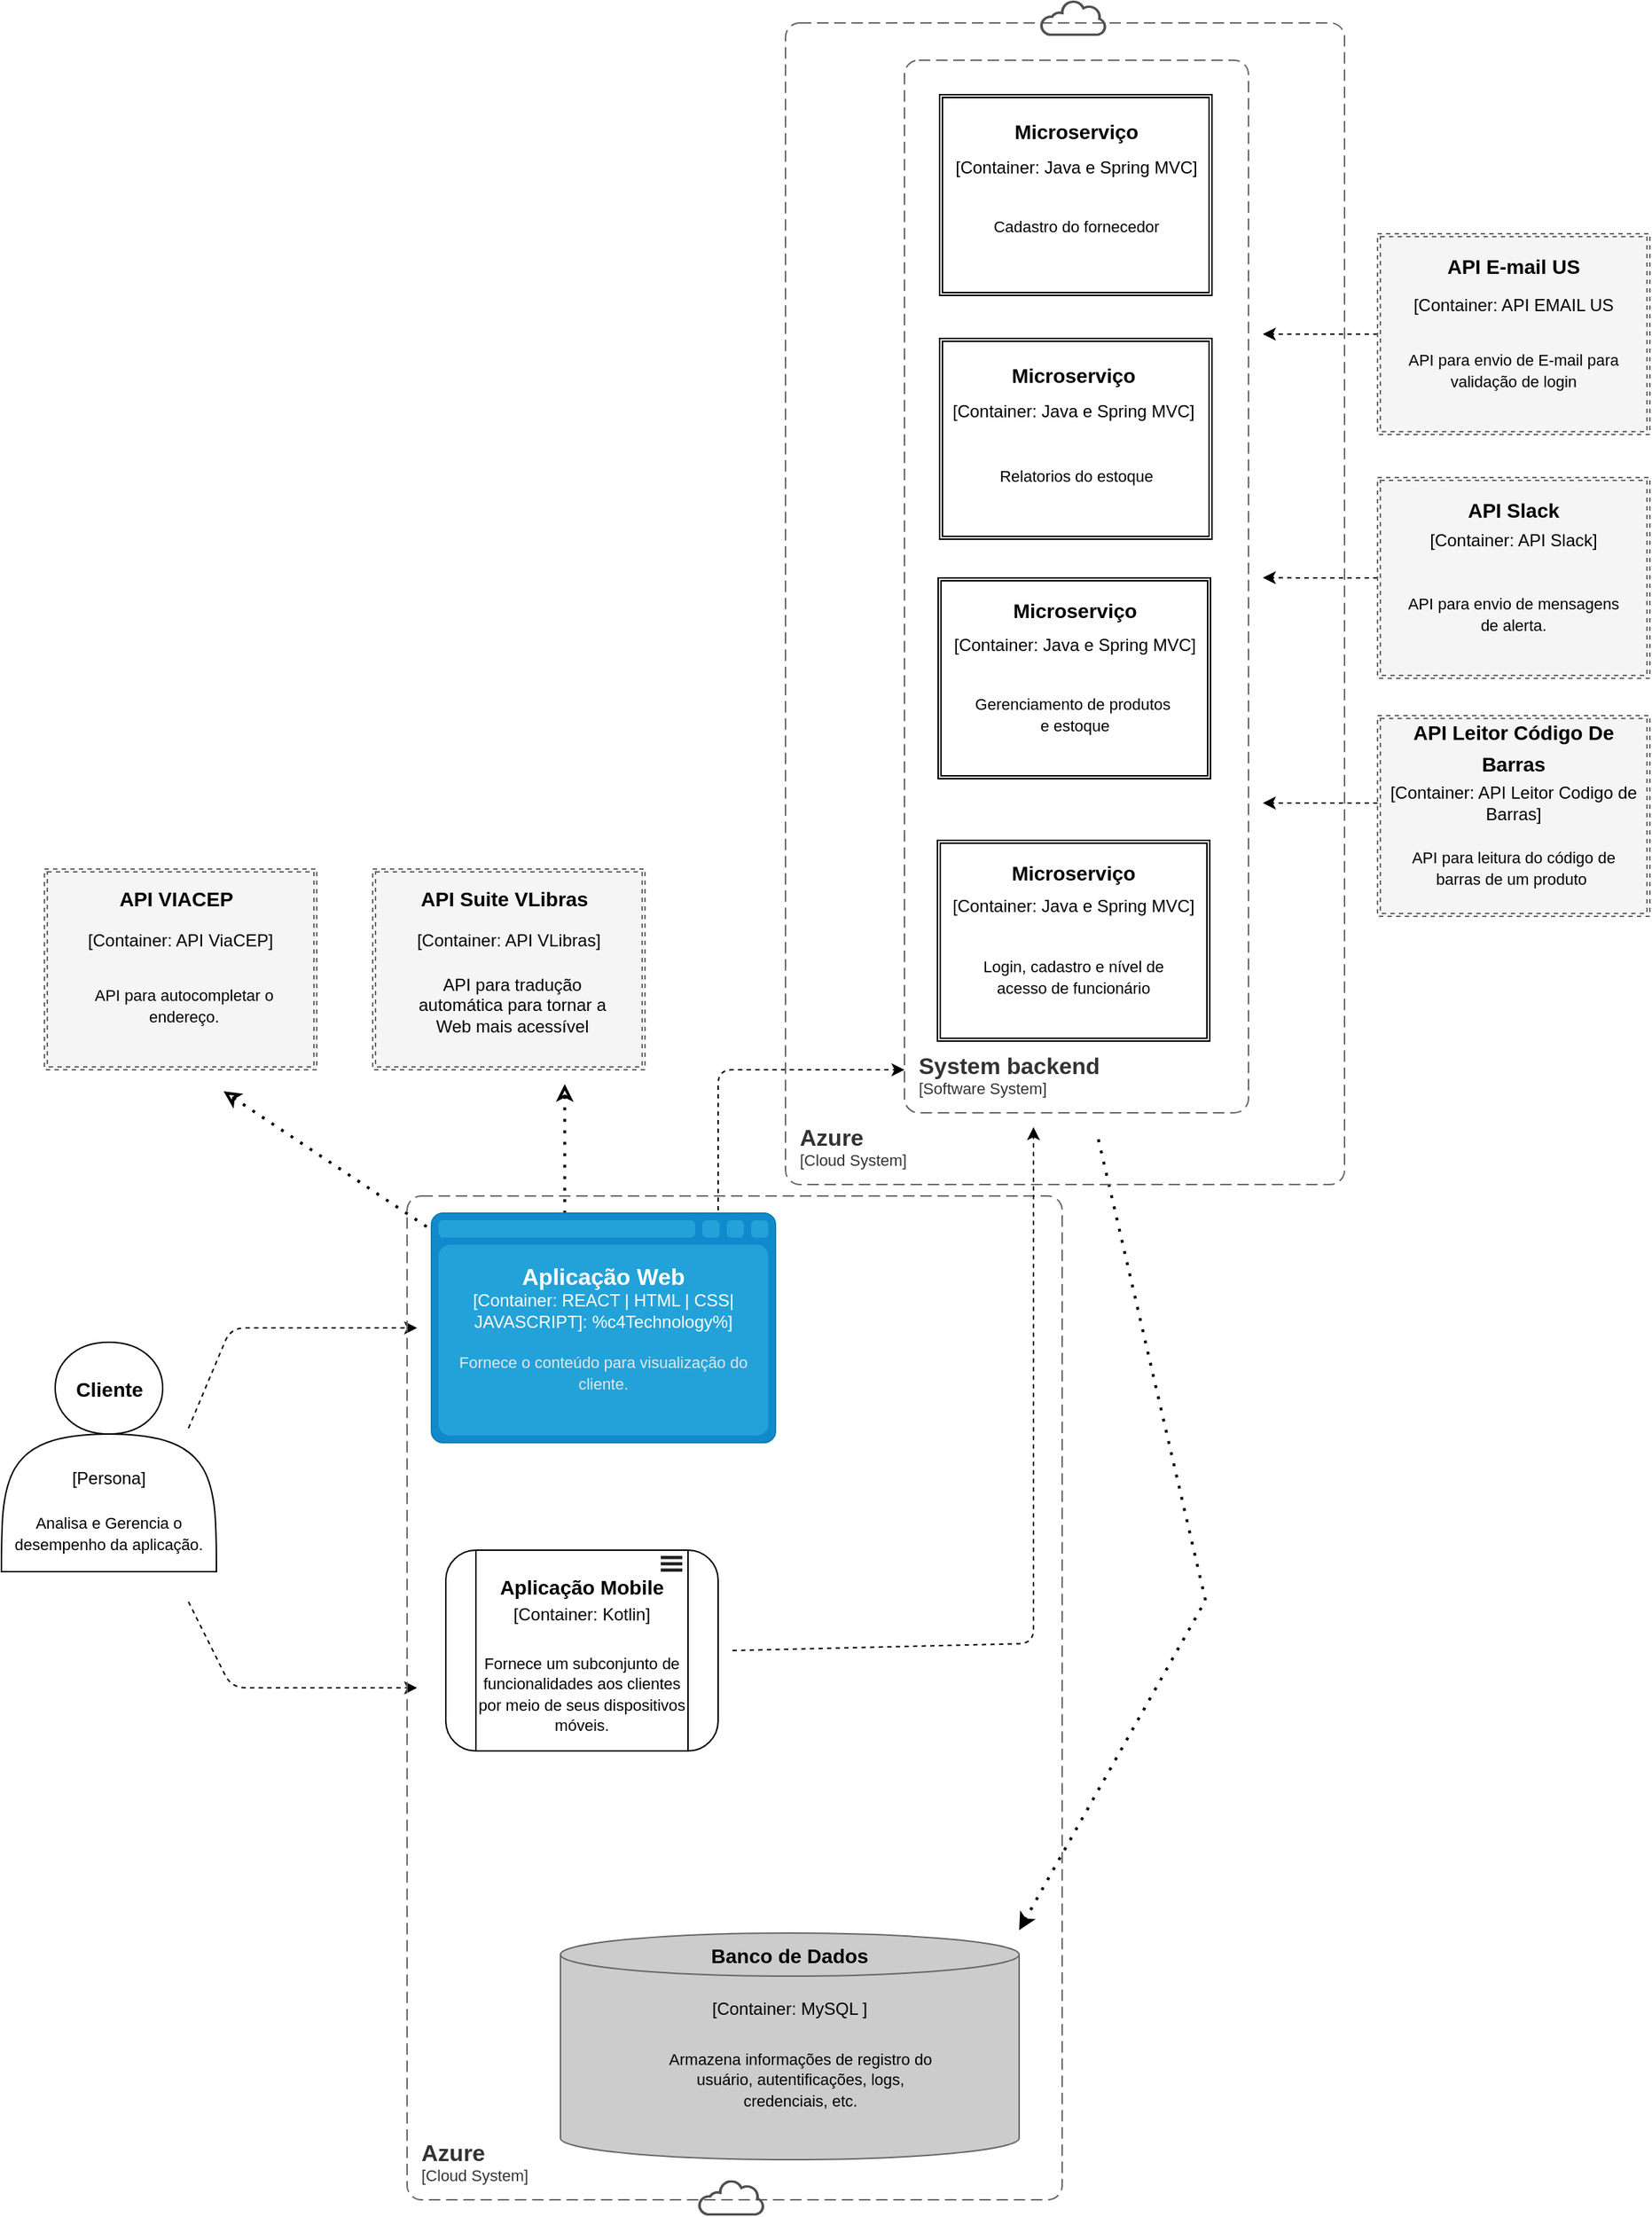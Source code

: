 <mxfile version="23.1.5" type="device">
  <diagram name="Page-1" id="9c096ad6-e400-ecc8-3e38-643d2caac077">
    <mxGraphModel dx="1594" dy="2184" grid="1" gridSize="10" guides="1" tooltips="1" connect="1" arrows="1" fold="1" page="1" pageScale="1.5" pageWidth="1169" pageHeight="826" background="none" math="0" shadow="0">
      <root>
        <mxCell id="0" style=";html=1;" />
        <mxCell id="1" style=";html=1;" parent="0" />
        <mxCell id="3TcSFifbMM4Q867GuQ4c-19" value="" style="shape=ext;double=1;rounded=0;whiteSpace=wrap;html=1;" vertex="1" parent="1">
          <mxGeometry x="724.5" y="-530" width="190" height="140" as="geometry" />
        </mxCell>
        <mxCell id="W3ftcsQW7J99zag8JeNF-3" value="" style="shape=process;whiteSpace=wrap;html=1;backgroundOutline=1;rounded=1;" parent="1" vertex="1">
          <mxGeometry x="380" y="315" width="190" height="140" as="geometry" />
        </mxCell>
        <mxCell id="W3ftcsQW7J99zag8JeNF-9" value="&lt;font style=&quot;font-size: 11px;&quot;&gt;Fornece um subconjunto de funcionalidades aos clientes por meio de seus dispositivos móveis.&lt;/font&gt;" style="text;html=1;align=center;verticalAlign=middle;whiteSpace=wrap;rounded=0;" parent="1" vertex="1">
          <mxGeometry x="400" y="385" width="150" height="60" as="geometry" />
        </mxCell>
        <mxCell id="W3ftcsQW7J99zag8JeNF-10" value="&lt;h2&gt;&lt;font style=&quot;font-size: 14px;&quot;&gt;&lt;b&gt;Aplicação Mobile&lt;/b&gt;&lt;/font&gt;&lt;/h2&gt;" style="text;html=1;align=center;verticalAlign=middle;whiteSpace=wrap;rounded=0;" parent="1" vertex="1">
          <mxGeometry x="380" y="325" width="190" height="30" as="geometry" />
        </mxCell>
        <mxCell id="W3ftcsQW7J99zag8JeNF-11" value="[Container: Kotlin]" style="text;html=1;align=center;verticalAlign=middle;whiteSpace=wrap;rounded=0;" parent="1" vertex="1">
          <mxGeometry x="380" y="345" width="190" height="30" as="geometry" />
        </mxCell>
        <mxCell id="W3ftcsQW7J99zag8JeNF-12" value="" style="shape=cylinder3;whiteSpace=wrap;html=1;boundedLbl=1;backgroundOutline=1;size=15;fillColor=#CCCCCC;fontColor=#333333;strokeColor=#666666;" parent="1" vertex="1">
          <mxGeometry x="460" y="582" width="320" height="158" as="geometry" />
        </mxCell>
        <mxCell id="W3ftcsQW7J99zag8JeNF-13" value="&lt;h2&gt;&lt;span style=&quot;font-size: 14px;&quot;&gt;Banco de Dados&lt;/span&gt;&lt;/h2&gt;" style="text;html=1;align=center;verticalAlign=middle;whiteSpace=wrap;rounded=0;" parent="1" vertex="1">
          <mxGeometry x="525" y="582" width="190" height="30" as="geometry" />
        </mxCell>
        <mxCell id="W3ftcsQW7J99zag8JeNF-14" value="[Container: MySQL ]" style="text;html=1;align=center;verticalAlign=middle;whiteSpace=wrap;rounded=0;" parent="1" vertex="1">
          <mxGeometry x="525" y="620" width="190" height="30" as="geometry" />
        </mxCell>
        <mxCell id="W3ftcsQW7J99zag8JeNF-16" value="&lt;font style=&quot;font-size: 11px;&quot;&gt;Armazena informações de registro do usuário, autentificações, logs, credenciais, etc.&lt;/font&gt;" style="text;html=1;align=center;verticalAlign=middle;whiteSpace=wrap;rounded=0;" parent="1" vertex="1">
          <mxGeometry x="525" y="650" width="204.5" height="67" as="geometry" />
        </mxCell>
        <mxCell id="W3ftcsQW7J99zag8JeNF-17" value="" style="shape=ext;double=1;rounded=0;whiteSpace=wrap;html=1;" parent="1" vertex="1">
          <mxGeometry x="723.5" y="-363" width="190" height="140" as="geometry" />
        </mxCell>
        <mxCell id="W3ftcsQW7J99zag8JeNF-18" value="&lt;h2&gt;&lt;span style=&quot;font-size: 14px;&quot;&gt;Microserviço&lt;/span&gt;&lt;/h2&gt;" style="text;html=1;align=center;verticalAlign=middle;whiteSpace=wrap;rounded=0;" parent="1" vertex="1">
          <mxGeometry x="723.5" y="-356" width="190" height="30" as="geometry" />
        </mxCell>
        <mxCell id="W3ftcsQW7J99zag8JeNF-19" value="[Container: Java e Spring MVC]" style="text;html=1;align=center;verticalAlign=middle;whiteSpace=wrap;rounded=0;" parent="1" vertex="1">
          <mxGeometry x="723.5" y="-331" width="190" height="30" as="geometry" />
        </mxCell>
        <mxCell id="W3ftcsQW7J99zag8JeNF-20" value="&lt;span style=&quot;font-size: 11px;&quot;&gt;Gerenciamento de produtos&amp;nbsp; e estoque&lt;/span&gt;" style="text;html=1;align=center;verticalAlign=middle;whiteSpace=wrap;rounded=0;" parent="1" vertex="1">
          <mxGeometry x="743.5" y="-298" width="150" height="60" as="geometry" />
        </mxCell>
        <mxCell id="W3ftcsQW7J99zag8JeNF-21" value="" style="shape=actor;whiteSpace=wrap;html=1;" parent="1" vertex="1">
          <mxGeometry x="70" y="170" width="150" height="160" as="geometry" />
        </mxCell>
        <mxCell id="W3ftcsQW7J99zag8JeNF-22" value="&lt;h2&gt;&lt;span style=&quot;font-size: 14px;&quot;&gt;Cliente&lt;/span&gt;&lt;/h2&gt;" style="text;html=1;align=center;verticalAlign=middle;whiteSpace=wrap;rounded=0;" parent="1" vertex="1">
          <mxGeometry x="89.5" y="187" width="111" height="30" as="geometry" />
        </mxCell>
        <mxCell id="W3ftcsQW7J99zag8JeNF-23" value="[Persona]" style="text;html=1;align=center;verticalAlign=middle;whiteSpace=wrap;rounded=0;" parent="1" vertex="1">
          <mxGeometry x="70" y="250" width="150" height="30" as="geometry" />
        </mxCell>
        <mxCell id="W3ftcsQW7J99zag8JeNF-24" value="&lt;font style=&quot;font-size: 11px;&quot;&gt;Analisa e Gerencia o desempenho da aplicação.&lt;/font&gt;" style="text;html=1;align=center;verticalAlign=middle;whiteSpace=wrap;rounded=0;" parent="1" vertex="1">
          <mxGeometry x="75" y="280" width="140" height="46" as="geometry" />
        </mxCell>
        <mxCell id="W3ftcsQW7J99zag8JeNF-30" value="" style="endArrow=none;dashed=1;html=1;dashPattern=1 3;strokeWidth=2;rounded=0;startArrow=classic;startFill=1;shadow=0;" parent="1" edge="1">
          <mxGeometry width="50" height="50" relative="1" as="geometry">
            <mxPoint x="780" y="580" as="sourcePoint" />
            <mxPoint x="834" y="23" as="targetPoint" />
            <Array as="points">
              <mxPoint x="910" y="350" />
            </Array>
          </mxGeometry>
        </mxCell>
        <mxCell id="W3ftcsQW7J99zag8JeNF-31" value="" style="endArrow=classic;html=1;rounded=1;exitX=0.704;exitY=-0.063;exitDx=0;exitDy=0;exitPerimeter=0;strokeWidth=1;dashed=1;curved=0;" parent="1" edge="1">
          <mxGeometry width="50" height="50" relative="1" as="geometry">
            <mxPoint x="570" y="90" as="sourcePoint" />
            <mxPoint x="700" y="-20" as="targetPoint" />
            <Array as="points">
              <mxPoint x="570" y="-20" />
            </Array>
          </mxGeometry>
        </mxCell>
        <mxCell id="3TcSFifbMM4Q867GuQ4c-23" style="edgeStyle=orthogonalEdgeStyle;rounded=0;orthogonalLoop=1;jettySize=auto;html=1;exitX=0;exitY=0.5;exitDx=0;exitDy=0;dashed=1;" edge="1" parent="1" source="W3ftcsQW7J99zag8JeNF-33">
          <mxGeometry relative="1" as="geometry">
            <mxPoint x="950" y="-363.143" as="targetPoint" />
          </mxGeometry>
        </mxCell>
        <mxCell id="W3ftcsQW7J99zag8JeNF-33" value="" style="shape=ext;double=1;rounded=0;whiteSpace=wrap;html=1;fillColor=#f5f5f5;fontColor=#333333;strokeColor=#666666;dashed=1;" parent="1" vertex="1">
          <mxGeometry x="1030" y="-433" width="190" height="140" as="geometry" />
        </mxCell>
        <mxCell id="W3ftcsQW7J99zag8JeNF-34" value="&lt;h2&gt;&lt;span style=&quot;font-size: 14px;&quot;&gt;API Slack&lt;/span&gt;&lt;/h2&gt;" style="text;html=1;align=center;verticalAlign=middle;whiteSpace=wrap;rounded=0;" parent="1" vertex="1">
          <mxGeometry x="1030" y="-426" width="190" height="30" as="geometry" />
        </mxCell>
        <mxCell id="W3ftcsQW7J99zag8JeNF-35" value="[Container: API Slack]" style="text;html=1;align=center;verticalAlign=middle;whiteSpace=wrap;rounded=0;" parent="1" vertex="1">
          <mxGeometry x="1030" y="-404" width="190" height="30" as="geometry" />
        </mxCell>
        <mxCell id="W3ftcsQW7J99zag8JeNF-36" value="&lt;font style=&quot;font-size: 11px;&quot;&gt;API para envio de mensagens de alerta.&lt;/font&gt;" style="text;html=1;align=center;verticalAlign=middle;whiteSpace=wrap;rounded=0;" parent="1" vertex="1">
          <mxGeometry x="1050" y="-368" width="150" height="60" as="geometry" />
        </mxCell>
        <mxCell id="W3ftcsQW7J99zag8JeNF-38" value="" style="shape=ext;double=1;rounded=0;whiteSpace=wrap;html=1;fillColor=#f5f5f5;fontColor=#333333;strokeColor=#666666;dashed=1;" parent="1" vertex="1">
          <mxGeometry x="100" y="-160" width="190" height="140" as="geometry" />
        </mxCell>
        <mxCell id="W3ftcsQW7J99zag8JeNF-39" value="&lt;h2&gt;&lt;span style=&quot;font-size: 14px;&quot;&gt;API VIACEP&lt;/span&gt;&lt;/h2&gt;" style="text;html=1;align=center;verticalAlign=middle;whiteSpace=wrap;rounded=0;" parent="1" vertex="1">
          <mxGeometry x="97" y="-155" width="190" height="30" as="geometry" />
        </mxCell>
        <mxCell id="W3ftcsQW7J99zag8JeNF-40" value="[Container: API ViaCEP]" style="text;html=1;align=center;verticalAlign=middle;whiteSpace=wrap;rounded=0;" parent="1" vertex="1">
          <mxGeometry x="100" y="-125" width="190" height="30" as="geometry" />
        </mxCell>
        <mxCell id="W3ftcsQW7J99zag8JeNF-41" value="&lt;font style=&quot;font-size: 11px;&quot;&gt;API para autocompletar o endereço.&lt;/font&gt;" style="text;html=1;align=center;verticalAlign=middle;whiteSpace=wrap;rounded=0;" parent="1" vertex="1">
          <mxGeometry x="120" y="-95" width="155" height="60" as="geometry" />
        </mxCell>
        <mxCell id="W3ftcsQW7J99zag8JeNF-42" value="" style="endArrow=none;dashed=1;html=1;dashPattern=1 3;strokeWidth=2;rounded=0;startArrow=classic;startFill=0;" parent="1" edge="1">
          <mxGeometry width="50" height="50" relative="1" as="geometry">
            <mxPoint x="463" y="-10" as="sourcePoint" />
            <mxPoint x="463" y="80" as="targetPoint" />
          </mxGeometry>
        </mxCell>
        <mxCell id="AeS9dwA34NPiDYMEQ2nZ-5" value="" style="endArrow=classic;html=1;rounded=1;exitX=0.704;exitY=-0.063;exitDx=0;exitDy=0;exitPerimeter=0;strokeWidth=1;dashed=1;curved=0;" parent="1" edge="1">
          <mxGeometry width="50" height="50" relative="1" as="geometry">
            <mxPoint x="200.5" y="230" as="sourcePoint" />
            <mxPoint x="360" y="160" as="targetPoint" />
            <Array as="points">
              <mxPoint x="230" y="160" />
            </Array>
          </mxGeometry>
        </mxCell>
        <mxCell id="AeS9dwA34NPiDYMEQ2nZ-6" value="" style="endArrow=classic;html=1;rounded=1;strokeWidth=1;dashed=1;curved=0;" parent="1" edge="1">
          <mxGeometry width="50" height="50" relative="1" as="geometry">
            <mxPoint x="200.5" y="351" as="sourcePoint" />
            <mxPoint x="360" y="411" as="targetPoint" />
            <Array as="points">
              <mxPoint x="230.5" y="411" />
            </Array>
          </mxGeometry>
        </mxCell>
        <mxCell id="AeS9dwA34NPiDYMEQ2nZ-7" value="" style="shape=ext;double=1;rounded=0;whiteSpace=wrap;html=1;fillColor=#f5f5f5;fontColor=#333333;strokeColor=#666666;dashed=1;" parent="1" vertex="1">
          <mxGeometry x="329" y="-160" width="190" height="140" as="geometry" />
        </mxCell>
        <mxCell id="AeS9dwA34NPiDYMEQ2nZ-8" value="&lt;h2&gt;&lt;span style=&quot;font-size: 14px;&quot;&gt;API Suite VLibras&lt;/span&gt;&lt;/h2&gt;" style="text;html=1;align=center;verticalAlign=middle;whiteSpace=wrap;rounded=0;" parent="1" vertex="1">
          <mxGeometry x="326" y="-155" width="190" height="30" as="geometry" />
        </mxCell>
        <mxCell id="AeS9dwA34NPiDYMEQ2nZ-9" value="[Container: API VLibras]" style="text;html=1;align=center;verticalAlign=middle;whiteSpace=wrap;rounded=0;" parent="1" vertex="1">
          <mxGeometry x="329" y="-125" width="190" height="30" as="geometry" />
        </mxCell>
        <mxCell id="AeS9dwA34NPiDYMEQ2nZ-10" value="API para tradução automática para tornar a Web mais acessível" style="text;html=1;align=center;verticalAlign=middle;whiteSpace=wrap;rounded=0;" parent="1" vertex="1">
          <mxGeometry x="349" y="-95" width="155" height="60" as="geometry" />
        </mxCell>
        <mxCell id="AeS9dwA34NPiDYMEQ2nZ-11" value="" style="shape=ext;double=1;rounded=0;whiteSpace=wrap;html=1;fillColor=#f5f5f5;fontColor=#333333;strokeColor=#666666;dashed=1;" parent="1" vertex="1">
          <mxGeometry x="1030" y="-267" width="190" height="140" as="geometry" />
        </mxCell>
        <mxCell id="AeS9dwA34NPiDYMEQ2nZ-12" value="&lt;h2&gt;&lt;span style=&quot;font-size: 14px;&quot;&gt;API Leitor Código De Barras&lt;/span&gt;&lt;/h2&gt;" style="text;html=1;align=center;verticalAlign=middle;whiteSpace=wrap;rounded=0;" parent="1" vertex="1">
          <mxGeometry x="1030" y="-260" width="190" height="30" as="geometry" />
        </mxCell>
        <mxCell id="3TcSFifbMM4Q867GuQ4c-22" style="edgeStyle=orthogonalEdgeStyle;rounded=0;orthogonalLoop=1;jettySize=auto;html=1;dashed=1;" edge="1" parent="1" source="AeS9dwA34NPiDYMEQ2nZ-13">
          <mxGeometry relative="1" as="geometry">
            <mxPoint x="950" y="-206.0" as="targetPoint" />
          </mxGeometry>
        </mxCell>
        <mxCell id="AeS9dwA34NPiDYMEQ2nZ-13" value="[Container: API Leitor Codigo de Barras]" style="text;html=1;align=center;verticalAlign=middle;whiteSpace=wrap;rounded=0;" parent="1" vertex="1">
          <mxGeometry x="1030" y="-221" width="190" height="30" as="geometry" />
        </mxCell>
        <mxCell id="AeS9dwA34NPiDYMEQ2nZ-14" value="&lt;font style=&quot;font-size: 11px;&quot;&gt;API para leitura do código de barras de um produto&amp;nbsp;&lt;/font&gt;" style="text;html=1;align=center;verticalAlign=middle;whiteSpace=wrap;rounded=0;" parent="1" vertex="1">
          <mxGeometry x="1050" y="-191" width="150" height="60" as="geometry" />
        </mxCell>
        <mxCell id="3TcSFifbMM4Q867GuQ4c-25" style="edgeStyle=orthogonalEdgeStyle;rounded=0;orthogonalLoop=1;jettySize=auto;html=1;exitX=0;exitY=0.5;exitDx=0;exitDy=0;dashed=1;" edge="1" parent="1" source="AeS9dwA34NPiDYMEQ2nZ-15">
          <mxGeometry relative="1" as="geometry">
            <mxPoint x="950" y="-533" as="targetPoint" />
          </mxGeometry>
        </mxCell>
        <mxCell id="AeS9dwA34NPiDYMEQ2nZ-15" value="" style="shape=ext;double=1;rounded=0;whiteSpace=wrap;html=1;fillColor=#f5f5f5;fontColor=#333333;strokeColor=#666666;dashed=1;" parent="1" vertex="1">
          <mxGeometry x="1030" y="-603" width="190" height="140" as="geometry" />
        </mxCell>
        <mxCell id="AeS9dwA34NPiDYMEQ2nZ-16" value="&lt;h2&gt;&lt;span style=&quot;font-size: 14px;&quot;&gt;API E-mail US&lt;/span&gt;&lt;/h2&gt;" style="text;html=1;align=center;verticalAlign=middle;whiteSpace=wrap;rounded=0;" parent="1" vertex="1">
          <mxGeometry x="1030" y="-596" width="190" height="30" as="geometry" />
        </mxCell>
        <mxCell id="AeS9dwA34NPiDYMEQ2nZ-17" value="[Container: API EMAIL US" style="text;html=1;align=center;verticalAlign=middle;whiteSpace=wrap;rounded=0;" parent="1" vertex="1">
          <mxGeometry x="1030" y="-568" width="190" height="30" as="geometry" />
        </mxCell>
        <mxCell id="AeS9dwA34NPiDYMEQ2nZ-18" value="&lt;font style=&quot;font-size: 11px;&quot;&gt;API para envio de E-mail para validação de login&lt;/font&gt;" style="text;html=1;align=center;verticalAlign=middle;whiteSpace=wrap;rounded=0;" parent="1" vertex="1">
          <mxGeometry x="1050" y="-538" width="150" height="60" as="geometry" />
        </mxCell>
        <mxCell id="AeS9dwA34NPiDYMEQ2nZ-22" value="" style="endArrow=none;dashed=1;html=1;dashPattern=1 3;strokeWidth=2;rounded=0;startArrow=classic;startFill=0;" parent="1" edge="1">
          <mxGeometry width="50" height="50" relative="1" as="geometry">
            <mxPoint x="225" y="-5" as="sourcePoint" />
            <mxPoint x="375" y="95" as="targetPoint" />
          </mxGeometry>
        </mxCell>
        <object placeholders="1" c4Name="Azure" c4Type="SystemScopeBoundary" c4Application="Cloud System" label="&lt;font style=&quot;font-size: 16px&quot;&gt;&lt;b&gt;&lt;div style=&quot;text-align: left&quot;&gt;%c4Name%&lt;/div&gt;&lt;/b&gt;&lt;/font&gt;&lt;div style=&quot;text-align: left&quot;&gt;[%c4Application%]&lt;/div&gt;" id="AeS9dwA34NPiDYMEQ2nZ-26">
          <mxCell style="rounded=1;fontSize=11;whiteSpace=wrap;html=1;dashed=1;arcSize=20;fillColor=none;strokeColor=#666666;fontColor=#333333;labelBackgroundColor=none;align=left;verticalAlign=bottom;labelBorderColor=none;spacingTop=0;spacing=10;dashPattern=8 4;metaEdit=1;rotatable=0;perimeter=rectanglePerimeter;noLabel=0;labelPadding=0;allowArrows=0;connectable=0;expand=0;recursiveResize=0;editable=1;pointerEvents=0;absoluteArcSize=1;points=[[0.25,0,0],[0.5,0,0],[0.75,0,0],[1,0.25,0],[1,0.5,0],[1,0.75,0],[0.75,1,0],[0.5,1,0],[0.25,1,0],[0,0.75,0],[0,0.5,0],[0,0.25,0]];" parent="1" vertex="1">
            <mxGeometry x="353" y="68" width="457" height="700" as="geometry" />
          </mxCell>
        </object>
        <object placeholders="1" c4Name="Azure" c4Type="SystemScopeBoundary" c4Application="Cloud System" label="&lt;font style=&quot;font-size: 16px&quot;&gt;&lt;b&gt;&lt;div style=&quot;text-align: left&quot;&gt;%c4Name%&lt;/div&gt;&lt;/b&gt;&lt;/font&gt;&lt;div style=&quot;text-align: left&quot;&gt;[%c4Application%]&lt;/div&gt;" id="AeS9dwA34NPiDYMEQ2nZ-27">
          <mxCell style="rounded=1;fontSize=11;whiteSpace=wrap;html=1;dashed=1;arcSize=20;fillColor=none;strokeColor=#666666;fontColor=#333333;labelBackgroundColor=none;align=left;verticalAlign=bottom;labelBorderColor=none;spacingTop=0;spacing=10;dashPattern=8 4;metaEdit=1;rotatable=0;perimeter=rectanglePerimeter;noLabel=0;labelPadding=0;allowArrows=0;connectable=0;expand=0;recursiveResize=0;editable=1;pointerEvents=0;absoluteArcSize=1;points=[[0.25,0,0],[0.5,0,0],[0.75,0,0],[1,0.25,0],[1,0.5,0],[1,0.75,0],[0.75,1,0],[0.5,1,0],[0.25,1,0],[0,0.75,0],[0,0.5,0],[0,0.25,0]];" parent="1" vertex="1">
            <mxGeometry x="617" y="-750" width="390" height="810" as="geometry" />
          </mxCell>
        </object>
        <mxCell id="3TcSFifbMM4Q867GuQ4c-2" value="" style="sketch=0;pointerEvents=1;shadow=0;dashed=0;html=1;strokeColor=none;fillColor=#505050;labelPosition=center;verticalLabelPosition=bottom;outlineConnect=0;verticalAlign=top;align=center;shape=mxgraph.office.clouds.cloud;" vertex="1" parent="1">
          <mxGeometry x="555.9" y="754" width="47" height="25" as="geometry" />
        </mxCell>
        <object placeholders="1" c4Type="Aplicação Web" c4Container="Container: REACT | HTML | CSS| JAVASCRIPT]" c4Description="Fornece o conteúdo para visualização do cliente." label="&lt;font style=&quot;font-size: 16px&quot;&gt;&lt;b&gt;%c4Type%&lt;/b&gt;&lt;/font&gt;&lt;div&gt;[%c4Container%:&amp;nbsp;%c4Technology%]&lt;/div&gt;&lt;br&gt;&lt;div&gt;&lt;font style=&quot;font-size: 11px&quot;&gt;&lt;font color=&quot;#E6E6E6&quot;&gt;%c4Description%&lt;/font&gt;&lt;/div&gt;" id="3TcSFifbMM4Q867GuQ4c-3">
          <mxCell style="shape=mxgraph.c4.webBrowserContainer2;whiteSpace=wrap;html=1;boundedLbl=1;rounded=0;labelBackgroundColor=none;strokeColor=#118ACD;fillColor=#23A2D9;strokeColor=#118ACD;strokeColor2=#0E7DAD;fontSize=12;fontColor=#ffffff;align=center;metaEdit=1;points=[[0.5,0,0],[1,0.25,0],[1,0.5,0],[1,0.75,0],[0.5,1,0],[0,0.75,0],[0,0.5,0],[0,0.25,0]];resizable=0;" vertex="1" parent="1">
            <mxGeometry x="370" y="80" width="240" height="160" as="geometry" />
          </mxCell>
        </object>
        <mxCell id="3TcSFifbMM4Q867GuQ4c-6" value="" style="shape=ext;double=1;rounded=0;whiteSpace=wrap;html=1;" vertex="1" parent="1">
          <mxGeometry x="723" y="-180" width="190" height="140" as="geometry" />
        </mxCell>
        <mxCell id="3TcSFifbMM4Q867GuQ4c-7" value="&lt;h2&gt;&lt;span style=&quot;font-size: 14px;&quot;&gt;Microserviço&lt;/span&gt;&lt;/h2&gt;" style="text;html=1;align=center;verticalAlign=middle;whiteSpace=wrap;rounded=0;" vertex="1" parent="1">
          <mxGeometry x="723" y="-173" width="190" height="30" as="geometry" />
        </mxCell>
        <mxCell id="3TcSFifbMM4Q867GuQ4c-8" value="[Container: Java e Spring MVC]" style="text;html=1;align=center;verticalAlign=middle;whiteSpace=wrap;rounded=0;" vertex="1" parent="1">
          <mxGeometry x="723" y="-149" width="190" height="30" as="geometry" />
        </mxCell>
        <mxCell id="3TcSFifbMM4Q867GuQ4c-9" value="&lt;span style=&quot;font-size: 11px;&quot;&gt;Login, cadastro e nível de acesso de funcionário&lt;/span&gt;" style="text;html=1;align=center;verticalAlign=middle;whiteSpace=wrap;rounded=0;" vertex="1" parent="1">
          <mxGeometry x="743" y="-115" width="150" height="60" as="geometry" />
        </mxCell>
        <mxCell id="3TcSFifbMM4Q867GuQ4c-10" value="" style="shape=ext;double=1;rounded=0;whiteSpace=wrap;html=1;" vertex="1" parent="1">
          <mxGeometry x="724.5" y="-700" width="190" height="140" as="geometry" />
        </mxCell>
        <mxCell id="3TcSFifbMM4Q867GuQ4c-11" value="&lt;h2&gt;&lt;span style=&quot;font-size: 14px;&quot;&gt;Microserviço&lt;/span&gt;&lt;/h2&gt;" style="text;html=1;align=center;verticalAlign=middle;whiteSpace=wrap;rounded=0;" vertex="1" parent="1">
          <mxGeometry x="723" y="-520" width="190" height="30" as="geometry" />
        </mxCell>
        <mxCell id="3TcSFifbMM4Q867GuQ4c-12" value="[Container: Java e Spring MVC]" style="text;html=1;align=center;verticalAlign=middle;whiteSpace=wrap;rounded=0;" vertex="1" parent="1">
          <mxGeometry x="723" y="-494" width="190" height="30" as="geometry" />
        </mxCell>
        <mxCell id="3TcSFifbMM4Q867GuQ4c-13" value="&lt;span style=&quot;font-size: 11px;&quot;&gt;Relatorios do estoque&lt;/span&gt;" style="text;html=1;align=center;verticalAlign=middle;whiteSpace=wrap;rounded=0;" vertex="1" parent="1">
          <mxGeometry x="744.5" y="-464" width="150" height="60" as="geometry" />
        </mxCell>
        <mxCell id="3TcSFifbMM4Q867GuQ4c-14" value="" style="sketch=0;pointerEvents=1;shadow=0;dashed=0;html=1;strokeColor=none;fillColor=#505050;labelPosition=center;verticalLabelPosition=bottom;outlineConnect=0;verticalAlign=top;align=center;shape=mxgraph.office.clouds.cloud;" vertex="1" parent="1">
          <mxGeometry x="794.5" y="-766" width="47" height="25" as="geometry" />
        </mxCell>
        <mxCell id="3TcSFifbMM4Q867GuQ4c-15" value="&lt;h2&gt;&lt;span style=&quot;font-size: 14px;&quot;&gt;Microserviço&lt;/span&gt;&lt;/h2&gt;" style="text;html=1;align=center;verticalAlign=middle;whiteSpace=wrap;rounded=0;" vertex="1" parent="1">
          <mxGeometry x="725" y="-690" width="190" height="30" as="geometry" />
        </mxCell>
        <mxCell id="3TcSFifbMM4Q867GuQ4c-16" value="[Container: Java e Spring MVC]" style="text;html=1;align=center;verticalAlign=middle;whiteSpace=wrap;rounded=0;" vertex="1" parent="1">
          <mxGeometry x="725" y="-664" width="190" height="30" as="geometry" />
        </mxCell>
        <mxCell id="3TcSFifbMM4Q867GuQ4c-17" value="&lt;span style=&quot;font-size: 11px;&quot;&gt;Cadastro do fornecedor&lt;/span&gt;" style="text;html=1;align=center;verticalAlign=middle;whiteSpace=wrap;rounded=0;" vertex="1" parent="1">
          <mxGeometry x="745" y="-638" width="150" height="60" as="geometry" />
        </mxCell>
        <object placeholders="1" c4Name="System backend" c4Type="SystemScopeBoundary" c4Application="Software System" label="&lt;font style=&quot;font-size: 16px&quot;&gt;&lt;b&gt;&lt;div style=&quot;text-align: left&quot;&gt;%c4Name%&lt;/div&gt;&lt;/b&gt;&lt;/font&gt;&lt;div style=&quot;text-align: left&quot;&gt;[%c4Application%]&lt;/div&gt;" id="3TcSFifbMM4Q867GuQ4c-21">
          <mxCell style="rounded=1;fontSize=11;whiteSpace=wrap;html=1;dashed=1;arcSize=20;fillColor=none;strokeColor=#666666;fontColor=#333333;labelBackgroundColor=none;align=left;verticalAlign=bottom;labelBorderColor=none;spacingTop=0;spacing=10;dashPattern=8 4;metaEdit=1;rotatable=0;perimeter=rectanglePerimeter;noLabel=0;labelPadding=0;allowArrows=0;connectable=0;expand=0;recursiveResize=0;editable=1;pointerEvents=0;absoluteArcSize=1;points=[[0.25,0,0],[0.5,0,0],[0.75,0,0],[1,0.25,0],[1,0.5,0],[1,0.75,0],[0.75,1,0],[0.5,1,0],[0.25,1,0],[0,0.75,0],[0,0.5,0],[0,0.25,0]];" vertex="1" parent="1">
            <mxGeometry x="700" y="-724" width="240" height="734" as="geometry" />
          </mxCell>
        </object>
        <mxCell id="3TcSFifbMM4Q867GuQ4c-26" value="" style="endArrow=classic;html=1;rounded=1;exitX=0.704;exitY=-0.063;exitDx=0;exitDy=0;exitPerimeter=0;strokeWidth=1;dashed=1;curved=0;" edge="1" parent="1">
          <mxGeometry width="50" height="50" relative="1" as="geometry">
            <mxPoint x="580" y="385" as="sourcePoint" />
            <mxPoint x="790" y="20" as="targetPoint" />
            <Array as="points">
              <mxPoint x="790" y="380" />
            </Array>
          </mxGeometry>
        </mxCell>
        <mxCell id="3TcSFifbMM4Q867GuQ4c-31" value="" style="html=1;verticalLabelPosition=bottom;labelBackgroundColor=#ffffff;verticalAlign=top;shadow=0;dashed=0;strokeWidth=2;shape=mxgraph.ios7.misc.options;fillColor=#222222;sketch=0;" vertex="1" parent="1">
          <mxGeometry x="530" y="319" width="15" height="11" as="geometry" />
        </mxCell>
      </root>
    </mxGraphModel>
  </diagram>
</mxfile>
